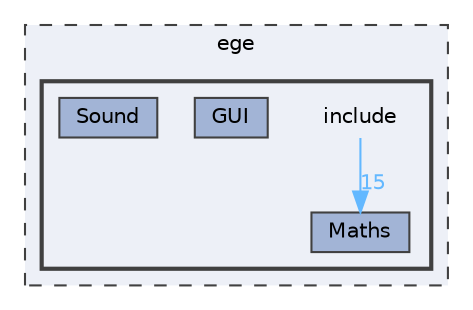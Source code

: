 digraph "ege/include"
{
 // LATEX_PDF_SIZE
  bgcolor="transparent";
  edge [fontname=Helvetica,fontsize=10,labelfontname=Helvetica,labelfontsize=10];
  node [fontname=Helvetica,fontsize=10,shape=box,height=0.2,width=0.4];
  compound=true
  subgraph clusterdir_1f68e609fd66451897870051d76db1ab {
    graph [ bgcolor="#edf0f7", pencolor="grey25", label="ege", fontname=Helvetica,fontsize=10 style="filled,dashed", URL="dir_1f68e609fd66451897870051d76db1ab.html",tooltip=""]
  subgraph clusterdir_f0bf0d762f999e8e57fec526e9be73dc {
    graph [ bgcolor="#edf0f7", pencolor="grey25", label="", fontname=Helvetica,fontsize=10 style="filled,bold", URL="dir_f0bf0d762f999e8e57fec526e9be73dc.html",tooltip=""]
    dir_f0bf0d762f999e8e57fec526e9be73dc [shape=plaintext, label="include"];
  dir_9bc17f96bf79da47048f2cf78f94aaf9 [label="GUI", fillcolor="#a2b4d6", color="grey25", style="filled", URL="dir_9bc17f96bf79da47048f2cf78f94aaf9.html",tooltip=""];
  dir_2c537786020863deebadd5201bc99f99 [label="Maths", fillcolor="#a2b4d6", color="grey25", style="filled", URL="dir_2c537786020863deebadd5201bc99f99.html",tooltip=""];
  dir_077d7e9a9b6f6fb92bb6e393c369da28 [label="Sound", fillcolor="#a2b4d6", color="grey25", style="filled", URL="dir_077d7e9a9b6f6fb92bb6e393c369da28.html",tooltip=""];
  }
  }
  dir_f0bf0d762f999e8e57fec526e9be73dc->dir_2c537786020863deebadd5201bc99f99 [headlabel="15", labeldistance=1.5 headhref="dir_000002_000005.html" href="dir_000002_000005.html" color="steelblue1" fontcolor="steelblue1"];
}
